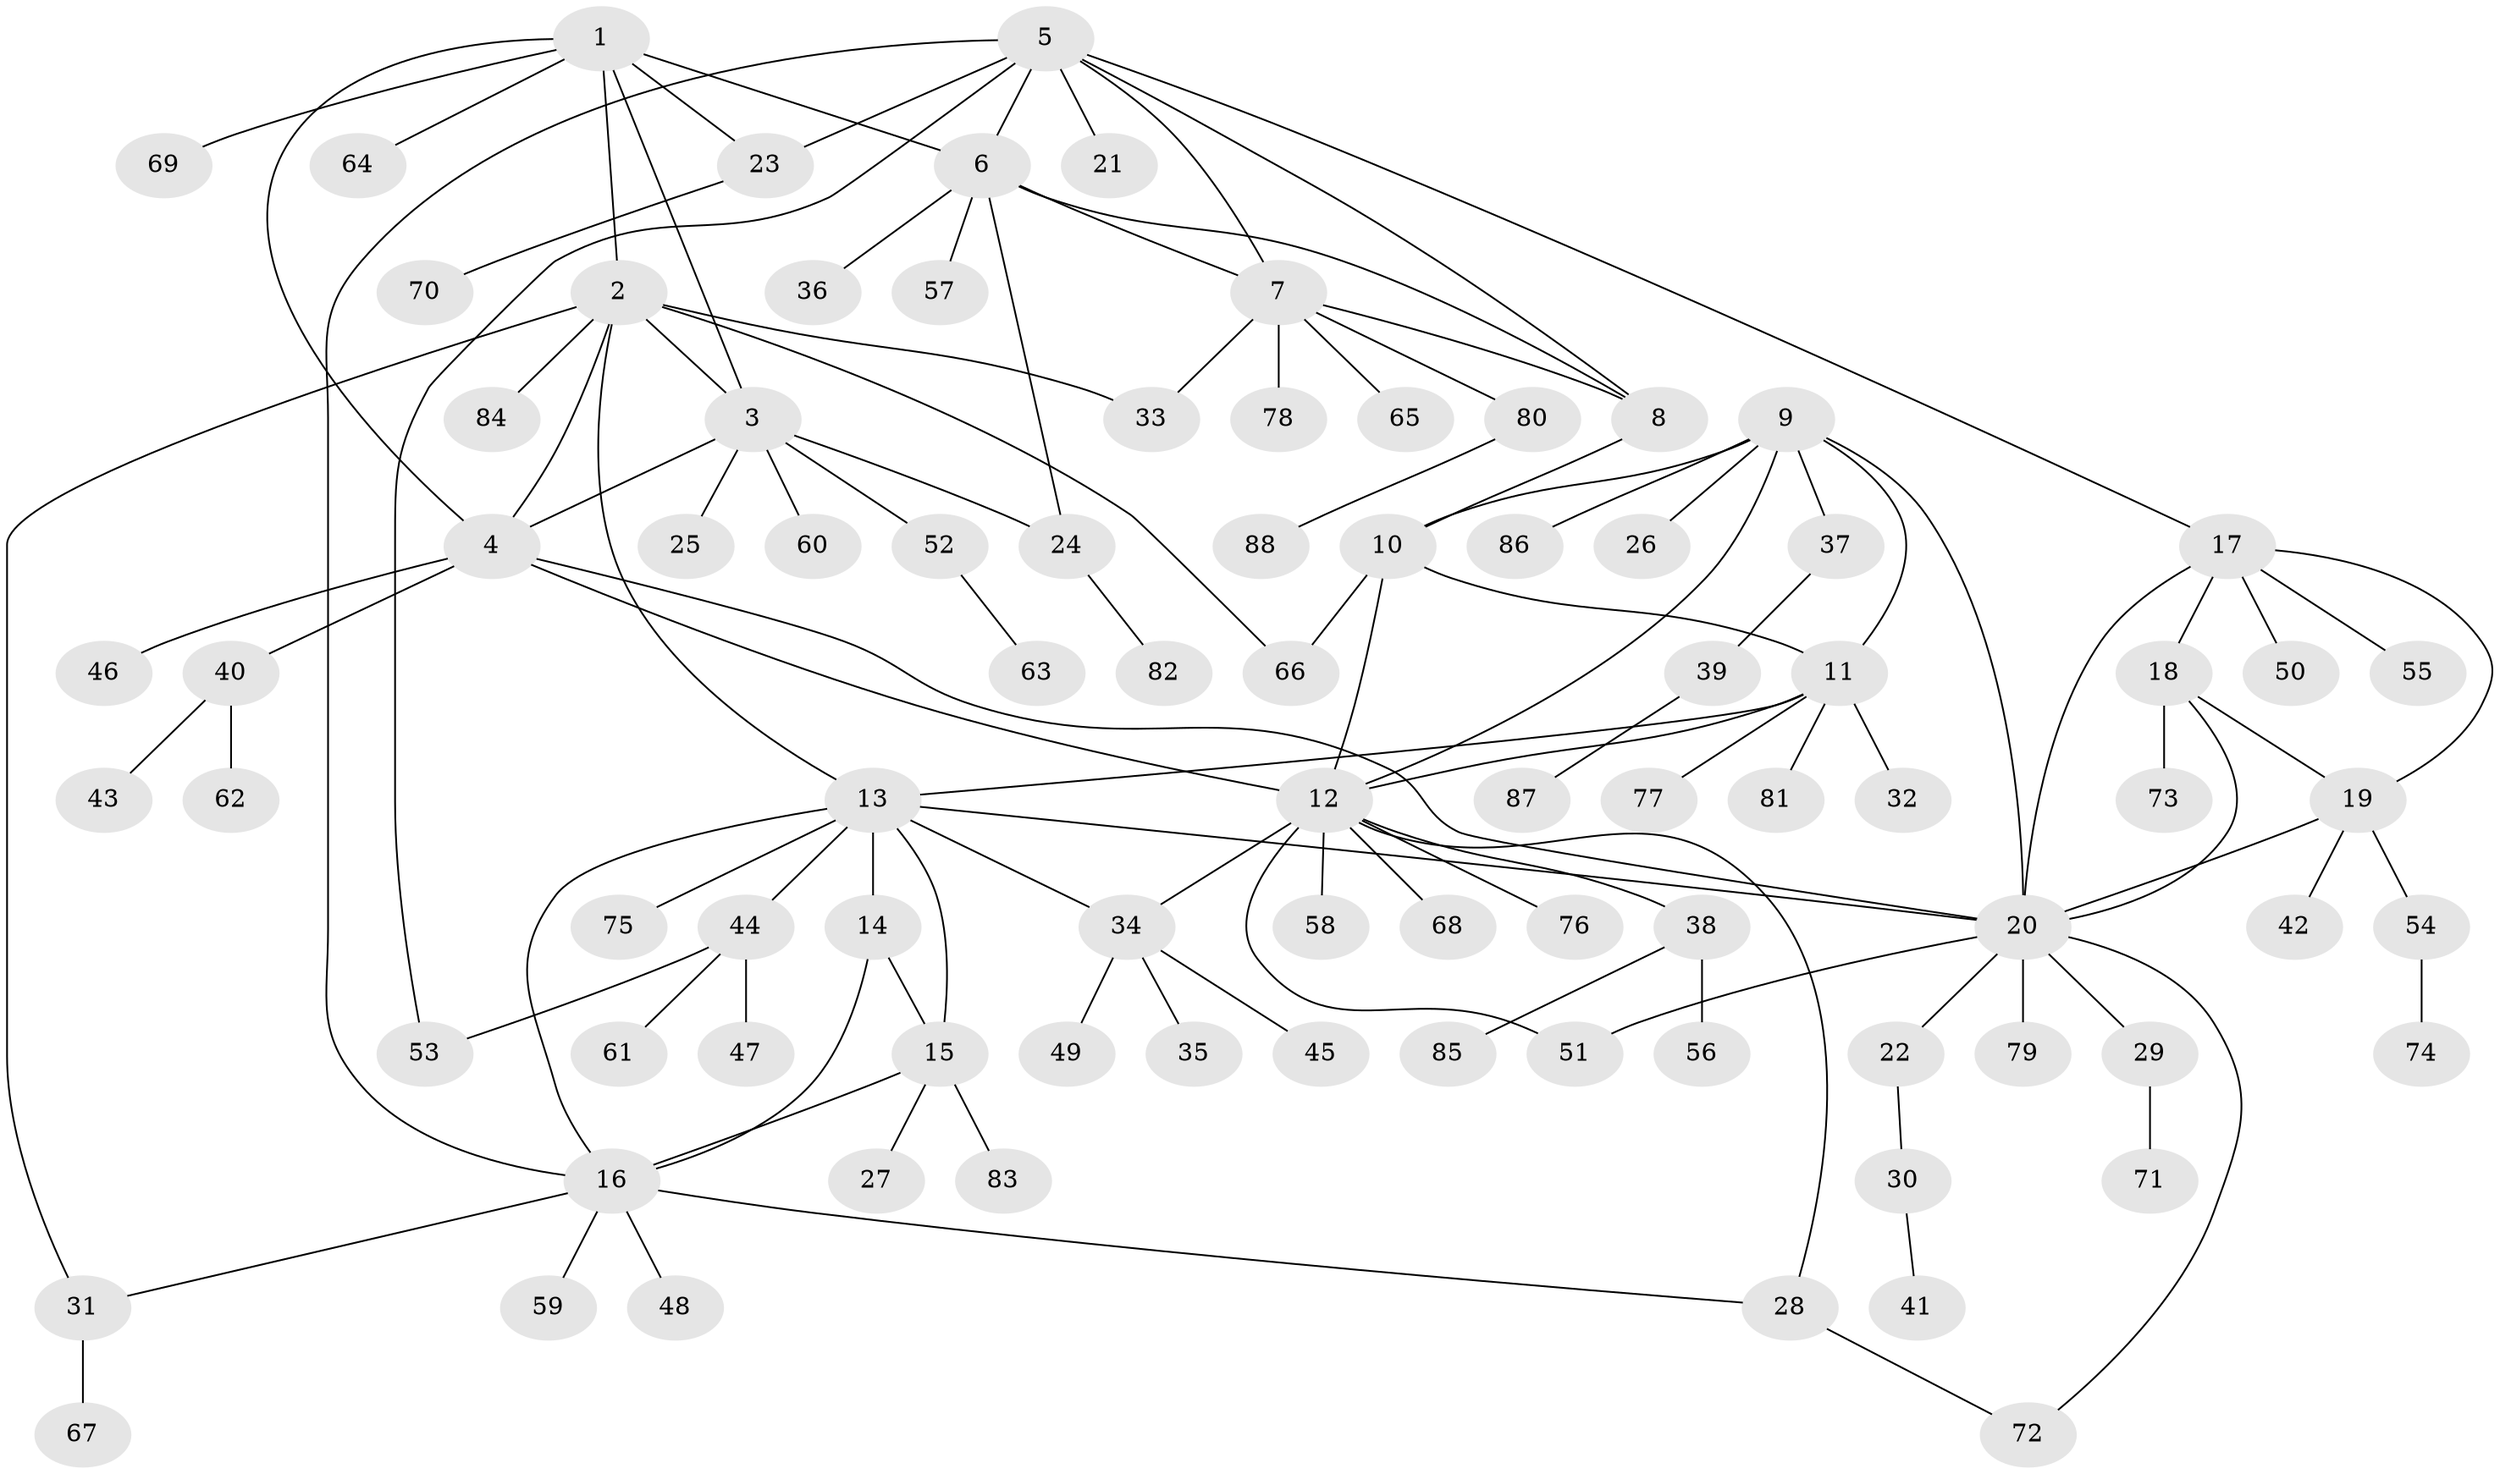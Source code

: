 // Generated by graph-tools (version 1.1) at 2025/02/03/09/25 03:02:37]
// undirected, 88 vertices, 118 edges
graph export_dot {
graph [start="1"]
  node [color=gray90,style=filled];
  1;
  2;
  3;
  4;
  5;
  6;
  7;
  8;
  9;
  10;
  11;
  12;
  13;
  14;
  15;
  16;
  17;
  18;
  19;
  20;
  21;
  22;
  23;
  24;
  25;
  26;
  27;
  28;
  29;
  30;
  31;
  32;
  33;
  34;
  35;
  36;
  37;
  38;
  39;
  40;
  41;
  42;
  43;
  44;
  45;
  46;
  47;
  48;
  49;
  50;
  51;
  52;
  53;
  54;
  55;
  56;
  57;
  58;
  59;
  60;
  61;
  62;
  63;
  64;
  65;
  66;
  67;
  68;
  69;
  70;
  71;
  72;
  73;
  74;
  75;
  76;
  77;
  78;
  79;
  80;
  81;
  82;
  83;
  84;
  85;
  86;
  87;
  88;
  1 -- 2;
  1 -- 3;
  1 -- 4;
  1 -- 6;
  1 -- 23;
  1 -- 64;
  1 -- 69;
  2 -- 3;
  2 -- 4;
  2 -- 13;
  2 -- 31;
  2 -- 33;
  2 -- 66;
  2 -- 84;
  3 -- 4;
  3 -- 24;
  3 -- 25;
  3 -- 52;
  3 -- 60;
  4 -- 12;
  4 -- 20;
  4 -- 40;
  4 -- 46;
  5 -- 6;
  5 -- 7;
  5 -- 8;
  5 -- 16;
  5 -- 17;
  5 -- 21;
  5 -- 23;
  5 -- 53;
  6 -- 7;
  6 -- 8;
  6 -- 24;
  6 -- 36;
  6 -- 57;
  7 -- 8;
  7 -- 33;
  7 -- 65;
  7 -- 78;
  7 -- 80;
  8 -- 10;
  9 -- 10;
  9 -- 11;
  9 -- 12;
  9 -- 20;
  9 -- 26;
  9 -- 37;
  9 -- 86;
  10 -- 11;
  10 -- 12;
  10 -- 66;
  11 -- 12;
  11 -- 13;
  11 -- 32;
  11 -- 77;
  11 -- 81;
  12 -- 28;
  12 -- 34;
  12 -- 38;
  12 -- 51;
  12 -- 58;
  12 -- 68;
  12 -- 76;
  13 -- 14;
  13 -- 15;
  13 -- 16;
  13 -- 20;
  13 -- 34;
  13 -- 44;
  13 -- 75;
  14 -- 15;
  14 -- 16;
  15 -- 16;
  15 -- 27;
  15 -- 83;
  16 -- 28;
  16 -- 31;
  16 -- 48;
  16 -- 59;
  17 -- 18;
  17 -- 19;
  17 -- 20;
  17 -- 50;
  17 -- 55;
  18 -- 19;
  18 -- 20;
  18 -- 73;
  19 -- 20;
  19 -- 42;
  19 -- 54;
  20 -- 22;
  20 -- 29;
  20 -- 51;
  20 -- 72;
  20 -- 79;
  22 -- 30;
  23 -- 70;
  24 -- 82;
  28 -- 72;
  29 -- 71;
  30 -- 41;
  31 -- 67;
  34 -- 35;
  34 -- 45;
  34 -- 49;
  37 -- 39;
  38 -- 56;
  38 -- 85;
  39 -- 87;
  40 -- 43;
  40 -- 62;
  44 -- 47;
  44 -- 53;
  44 -- 61;
  52 -- 63;
  54 -- 74;
  80 -- 88;
}
